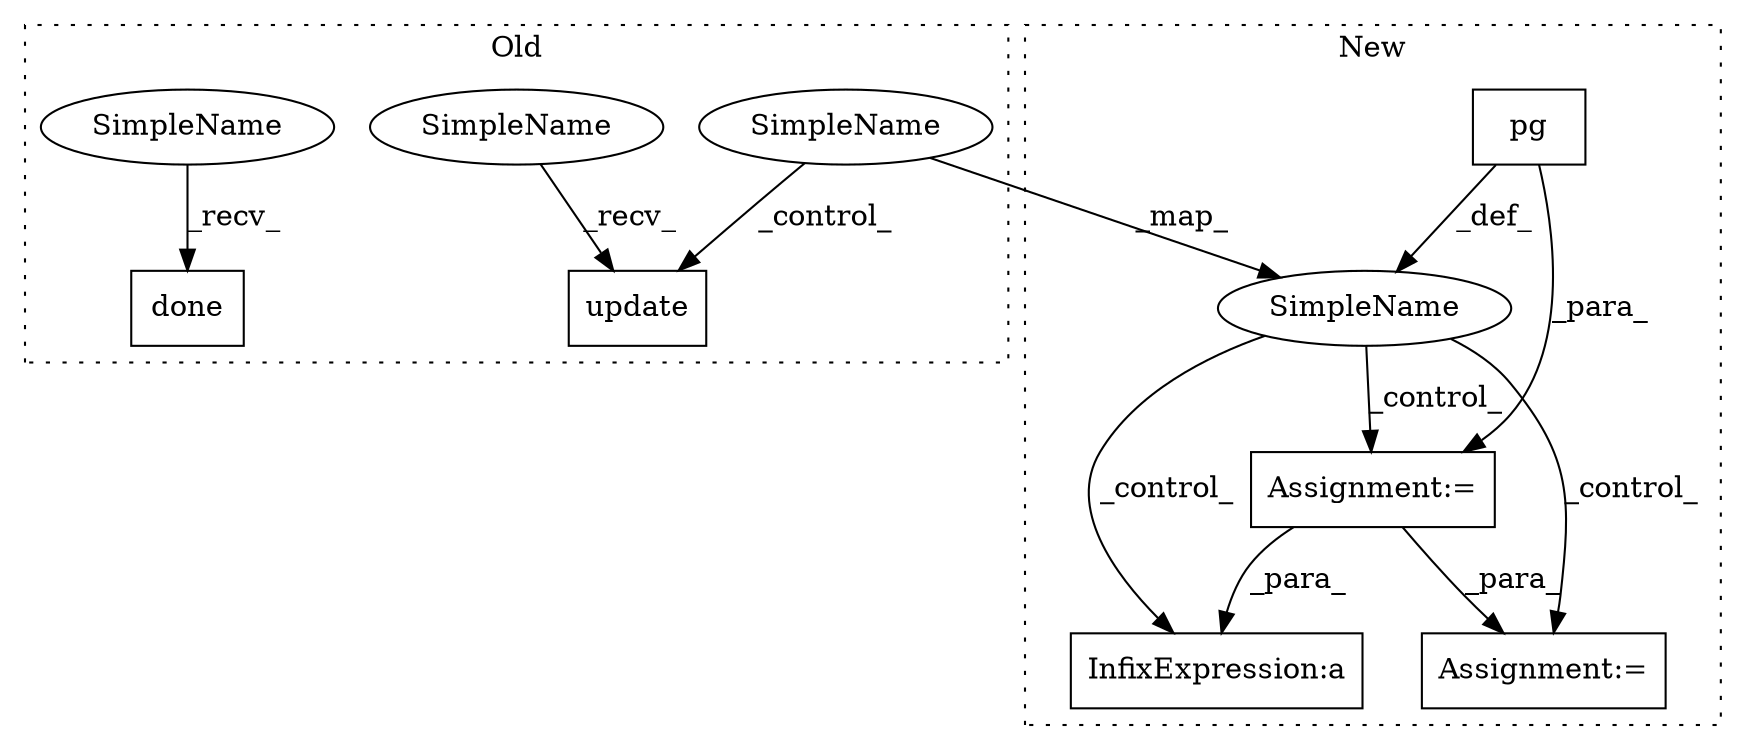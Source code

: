 digraph G {
subgraph cluster0 {
1 [label="done" a="32" s="2911" l="6" shape="box"];
3 [label="update" a="32" s="2888" l="8" shape="box"];
6 [label="SimpleName" a="42" s="2620" l="10" shape="ellipse"];
9 [label="SimpleName" a="42" s="2885" l="2" shape="ellipse"];
10 [label="SimpleName" a="42" s="2908" l="2" shape="ellipse"];
label = "Old";
style="dotted";
}
subgraph cluster1 {
2 [label="pg" a="32" s="3408,3417" l="3,1" shape="box"];
4 [label="InfixExpression:a" a="27" s="3673" l="3" shape="box"];
5 [label="SimpleName" a="42" s="3395" l="10" shape="ellipse"];
7 [label="Assignment:=" a="7" s="3617" l="1" shape="box"];
8 [label="Assignment:=" a="7" s="3702" l="2" shape="box"];
label = "New";
style="dotted";
}
2 -> 7 [label="_para_"];
2 -> 5 [label="_def_"];
5 -> 4 [label="_control_"];
5 -> 8 [label="_control_"];
5 -> 7 [label="_control_"];
6 -> 5 [label="_map_"];
6 -> 3 [label="_control_"];
7 -> 4 [label="_para_"];
7 -> 8 [label="_para_"];
9 -> 3 [label="_recv_"];
10 -> 1 [label="_recv_"];
}